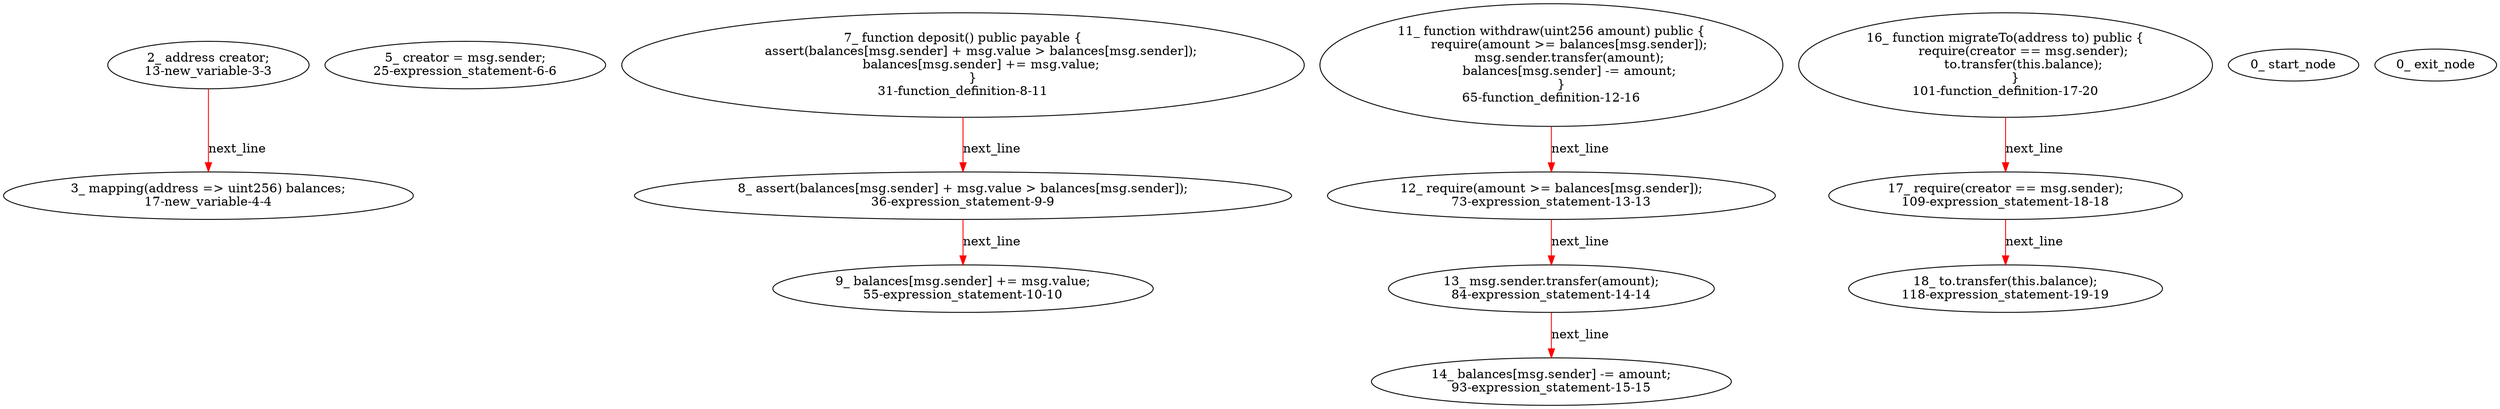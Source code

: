 digraph  {
13 [label="2_ address creator;\n13-new_variable-3-3", method="", type_label=new_variable];
17 [label="3_ mapping(address => uint256) balances;\n17-new_variable-4-4", method="", type_label=new_variable];
25 [label="5_ creator = msg.sender;\n25-expression_statement-6-6", method="", type_label=expression_statement];
31 [label="7_ function deposit() public payable {\n         assert(balances[msg.sender] + msg.value > balances[msg.sender]);\n         balances[msg.sender] += msg.value;\n     }\n31-function_definition-8-11", method="deposit()", type_label=function_definition];
36 [label="8_ assert(balances[msg.sender] + msg.value > balances[msg.sender]);\n36-expression_statement-9-9", method="deposit()", type_label=expression_statement];
55 [label="9_ balances[msg.sender] += msg.value;\n55-expression_statement-10-10", method="deposit()", type_label=expression_statement];
65 [label="11_ function withdraw(uint256 amount) public {\n         require(amount >= balances[msg.sender]);\n         msg.sender.transfer(amount);\n         balances[msg.sender] -= amount;\n     }\n65-function_definition-12-16", method="withdraw(uint256 amount)", type_label=function_definition];
73 [label="12_ require(amount >= balances[msg.sender]);\n73-expression_statement-13-13", method="withdraw(uint256 amount)", type_label=expression_statement];
84 [label="13_ msg.sender.transfer(amount);\n84-expression_statement-14-14", method="withdraw(uint256 amount)", type_label=expression_statement];
93 [label="14_ balances[msg.sender] -= amount;\n93-expression_statement-15-15", method="withdraw(uint256 amount)", type_label=expression_statement];
101 [label="16_ function migrateTo(address to) public {\n         require(creator == msg.sender);\n         to.transfer(this.balance);\n     }\n101-function_definition-17-20", method="migrateTo(address to)", type_label=function_definition];
109 [label="17_ require(creator == msg.sender);\n109-expression_statement-18-18", method="migrateTo(address to)", type_label=expression_statement];
118 [label="18_ to.transfer(this.balance);\n118-expression_statement-19-19", method="migrateTo(address to)", type_label=expression_statement];
1 [label="0_ start_node", method="", type_label=start];
2 [label="0_ exit_node", method="", type_label=exit];
13 -> 17  [color=red, controlflow_type=next_line, edge_type=CFG_edge, key=0, label=next_line];
31 -> 36  [color=red, controlflow_type=next_line, edge_type=CFG_edge, key=0, label=next_line];
36 -> 55  [color=red, controlflow_type=next_line, edge_type=CFG_edge, key=0, label=next_line];
65 -> 73  [color=red, controlflow_type=next_line, edge_type=CFG_edge, key=0, label=next_line];
73 -> 84  [color=red, controlflow_type=next_line, edge_type=CFG_edge, key=0, label=next_line];
84 -> 93  [color=red, controlflow_type=next_line, edge_type=CFG_edge, key=0, label=next_line];
101 -> 109  [color=red, controlflow_type=next_line, edge_type=CFG_edge, key=0, label=next_line];
109 -> 118  [color=red, controlflow_type=next_line, edge_type=CFG_edge, key=0, label=next_line];
}
